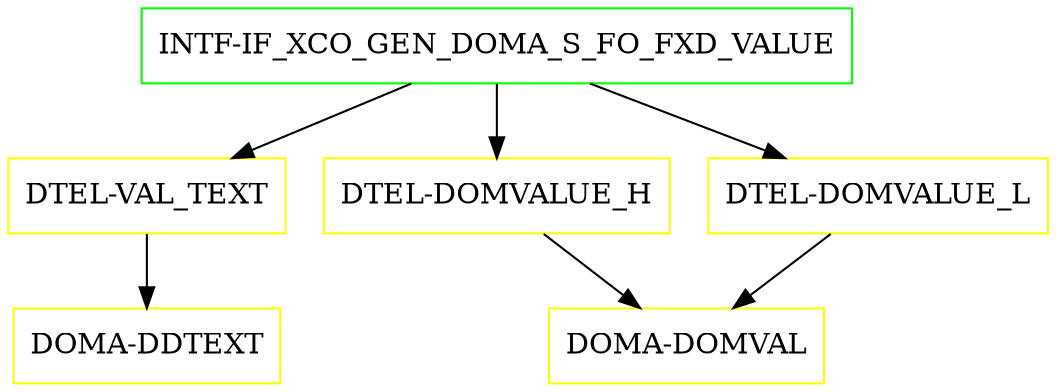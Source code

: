 digraph G {
  "INTF-IF_XCO_GEN_DOMA_S_FO_FXD_VALUE" [shape=box,color=green];
  "DTEL-VAL_TEXT" [shape=box,color=yellow,URL="./DTEL_VAL_TEXT.html"];
  "DOMA-DDTEXT" [shape=box,color=yellow,URL="./DOMA_DDTEXT.html"];
  "DTEL-DOMVALUE_H" [shape=box,color=yellow,URL="./DTEL_DOMVALUE_H.html"];
  "DOMA-DOMVAL" [shape=box,color=yellow,URL="./DOMA_DOMVAL.html"];
  "DTEL-DOMVALUE_L" [shape=box,color=yellow,URL="./DTEL_DOMVALUE_L.html"];
  "INTF-IF_XCO_GEN_DOMA_S_FO_FXD_VALUE" -> "DTEL-DOMVALUE_L";
  "INTF-IF_XCO_GEN_DOMA_S_FO_FXD_VALUE" -> "DTEL-DOMVALUE_H";
  "INTF-IF_XCO_GEN_DOMA_S_FO_FXD_VALUE" -> "DTEL-VAL_TEXT";
  "DTEL-VAL_TEXT" -> "DOMA-DDTEXT";
  "DTEL-DOMVALUE_H" -> "DOMA-DOMVAL";
  "DTEL-DOMVALUE_L" -> "DOMA-DOMVAL";
}
